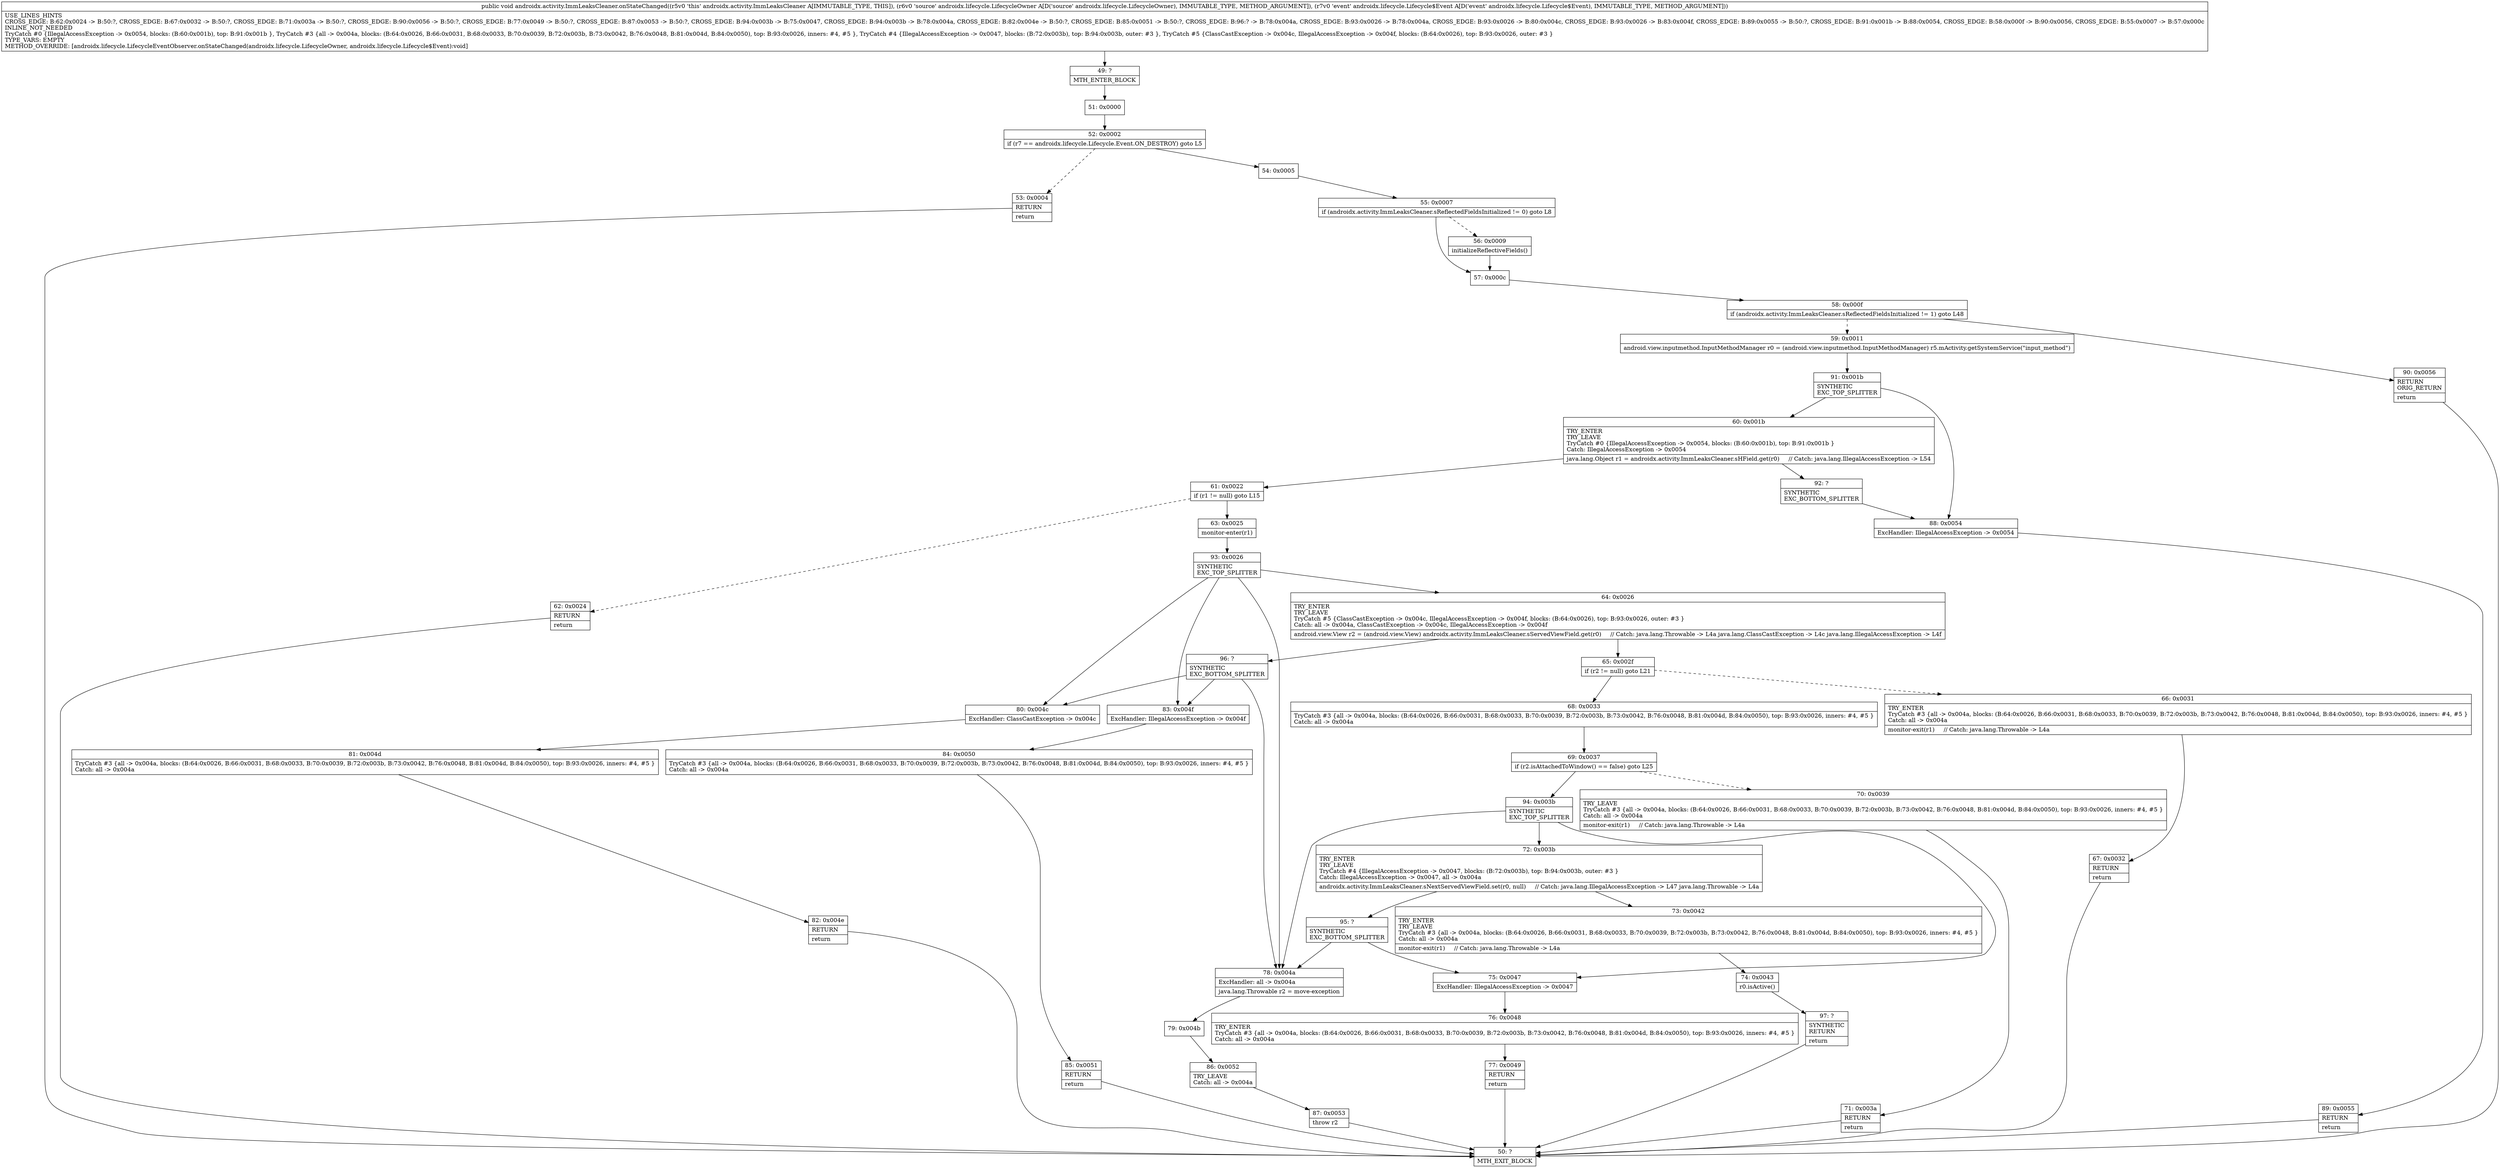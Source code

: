 digraph "CFG forandroidx.activity.ImmLeaksCleaner.onStateChanged(Landroidx\/lifecycle\/LifecycleOwner;Landroidx\/lifecycle\/Lifecycle$Event;)V" {
Node_49 [shape=record,label="{49\:\ ?|MTH_ENTER_BLOCK\l}"];
Node_51 [shape=record,label="{51\:\ 0x0000}"];
Node_52 [shape=record,label="{52\:\ 0x0002|if (r7 == androidx.lifecycle.Lifecycle.Event.ON_DESTROY) goto L5\l}"];
Node_53 [shape=record,label="{53\:\ 0x0004|RETURN\l|return\l}"];
Node_50 [shape=record,label="{50\:\ ?|MTH_EXIT_BLOCK\l}"];
Node_54 [shape=record,label="{54\:\ 0x0005}"];
Node_55 [shape=record,label="{55\:\ 0x0007|if (androidx.activity.ImmLeaksCleaner.sReflectedFieldsInitialized != 0) goto L8\l}"];
Node_56 [shape=record,label="{56\:\ 0x0009|initializeReflectiveFields()\l}"];
Node_57 [shape=record,label="{57\:\ 0x000c}"];
Node_58 [shape=record,label="{58\:\ 0x000f|if (androidx.activity.ImmLeaksCleaner.sReflectedFieldsInitialized != 1) goto L48\l}"];
Node_59 [shape=record,label="{59\:\ 0x0011|android.view.inputmethod.InputMethodManager r0 = (android.view.inputmethod.InputMethodManager) r5.mActivity.getSystemService(\"input_method\")\l}"];
Node_91 [shape=record,label="{91\:\ 0x001b|SYNTHETIC\lEXC_TOP_SPLITTER\l}"];
Node_60 [shape=record,label="{60\:\ 0x001b|TRY_ENTER\lTRY_LEAVE\lTryCatch #0 \{IllegalAccessException \-\> 0x0054, blocks: (B:60:0x001b), top: B:91:0x001b \}\lCatch: IllegalAccessException \-\> 0x0054\l|java.lang.Object r1 = androidx.activity.ImmLeaksCleaner.sHField.get(r0)     \/\/ Catch: java.lang.IllegalAccessException \-\> L54\l}"];
Node_61 [shape=record,label="{61\:\ 0x0022|if (r1 != null) goto L15\l}"];
Node_62 [shape=record,label="{62\:\ 0x0024|RETURN\l|return\l}"];
Node_63 [shape=record,label="{63\:\ 0x0025|monitor\-enter(r1)\l}"];
Node_93 [shape=record,label="{93\:\ 0x0026|SYNTHETIC\lEXC_TOP_SPLITTER\l}"];
Node_64 [shape=record,label="{64\:\ 0x0026|TRY_ENTER\lTRY_LEAVE\lTryCatch #5 \{ClassCastException \-\> 0x004c, IllegalAccessException \-\> 0x004f, blocks: (B:64:0x0026), top: B:93:0x0026, outer: #3 \}\lCatch: all \-\> 0x004a, ClassCastException \-\> 0x004c, IllegalAccessException \-\> 0x004f\l|android.view.View r2 = (android.view.View) androidx.activity.ImmLeaksCleaner.sServedViewField.get(r0)     \/\/ Catch: java.lang.Throwable \-\> L4a java.lang.ClassCastException \-\> L4c java.lang.IllegalAccessException \-\> L4f\l}"];
Node_65 [shape=record,label="{65\:\ 0x002f|if (r2 != null) goto L21\l}"];
Node_66 [shape=record,label="{66\:\ 0x0031|TRY_ENTER\lTryCatch #3 \{all \-\> 0x004a, blocks: (B:64:0x0026, B:66:0x0031, B:68:0x0033, B:70:0x0039, B:72:0x003b, B:73:0x0042, B:76:0x0048, B:81:0x004d, B:84:0x0050), top: B:93:0x0026, inners: #4, #5 \}\lCatch: all \-\> 0x004a\l|monitor\-exit(r1)     \/\/ Catch: java.lang.Throwable \-\> L4a\l}"];
Node_67 [shape=record,label="{67\:\ 0x0032|RETURN\l|return\l}"];
Node_68 [shape=record,label="{68\:\ 0x0033|TryCatch #3 \{all \-\> 0x004a, blocks: (B:64:0x0026, B:66:0x0031, B:68:0x0033, B:70:0x0039, B:72:0x003b, B:73:0x0042, B:76:0x0048, B:81:0x004d, B:84:0x0050), top: B:93:0x0026, inners: #4, #5 \}\lCatch: all \-\> 0x004a\l}"];
Node_69 [shape=record,label="{69\:\ 0x0037|if (r2.isAttachedToWindow() == false) goto L25\l}"];
Node_70 [shape=record,label="{70\:\ 0x0039|TRY_LEAVE\lTryCatch #3 \{all \-\> 0x004a, blocks: (B:64:0x0026, B:66:0x0031, B:68:0x0033, B:70:0x0039, B:72:0x003b, B:73:0x0042, B:76:0x0048, B:81:0x004d, B:84:0x0050), top: B:93:0x0026, inners: #4, #5 \}\lCatch: all \-\> 0x004a\l|monitor\-exit(r1)     \/\/ Catch: java.lang.Throwable \-\> L4a\l}"];
Node_71 [shape=record,label="{71\:\ 0x003a|RETURN\l|return\l}"];
Node_94 [shape=record,label="{94\:\ 0x003b|SYNTHETIC\lEXC_TOP_SPLITTER\l}"];
Node_72 [shape=record,label="{72\:\ 0x003b|TRY_ENTER\lTRY_LEAVE\lTryCatch #4 \{IllegalAccessException \-\> 0x0047, blocks: (B:72:0x003b), top: B:94:0x003b, outer: #3 \}\lCatch: IllegalAccessException \-\> 0x0047, all \-\> 0x004a\l|androidx.activity.ImmLeaksCleaner.sNextServedViewField.set(r0, null)     \/\/ Catch: java.lang.IllegalAccessException \-\> L47 java.lang.Throwable \-\> L4a\l}"];
Node_73 [shape=record,label="{73\:\ 0x0042|TRY_ENTER\lTRY_LEAVE\lTryCatch #3 \{all \-\> 0x004a, blocks: (B:64:0x0026, B:66:0x0031, B:68:0x0033, B:70:0x0039, B:72:0x003b, B:73:0x0042, B:76:0x0048, B:81:0x004d, B:84:0x0050), top: B:93:0x0026, inners: #4, #5 \}\lCatch: all \-\> 0x004a\l|monitor\-exit(r1)     \/\/ Catch: java.lang.Throwable \-\> L4a\l}"];
Node_74 [shape=record,label="{74\:\ 0x0043|r0.isActive()\l}"];
Node_97 [shape=record,label="{97\:\ ?|SYNTHETIC\lRETURN\l|return\l}"];
Node_95 [shape=record,label="{95\:\ ?|SYNTHETIC\lEXC_BOTTOM_SPLITTER\l}"];
Node_75 [shape=record,label="{75\:\ 0x0047|ExcHandler: IllegalAccessException \-\> 0x0047\l}"];
Node_76 [shape=record,label="{76\:\ 0x0048|TRY_ENTER\lTryCatch #3 \{all \-\> 0x004a, blocks: (B:64:0x0026, B:66:0x0031, B:68:0x0033, B:70:0x0039, B:72:0x003b, B:73:0x0042, B:76:0x0048, B:81:0x004d, B:84:0x0050), top: B:93:0x0026, inners: #4, #5 \}\lCatch: all \-\> 0x004a\l}"];
Node_77 [shape=record,label="{77\:\ 0x0049|RETURN\l|return\l}"];
Node_96 [shape=record,label="{96\:\ ?|SYNTHETIC\lEXC_BOTTOM_SPLITTER\l}"];
Node_78 [shape=record,label="{78\:\ 0x004a|ExcHandler: all \-\> 0x004a\l|java.lang.Throwable r2 = move\-exception\l}"];
Node_79 [shape=record,label="{79\:\ 0x004b}"];
Node_86 [shape=record,label="{86\:\ 0x0052|TRY_LEAVE\lCatch: all \-\> 0x004a\l}"];
Node_87 [shape=record,label="{87\:\ 0x0053|throw r2\l}"];
Node_80 [shape=record,label="{80\:\ 0x004c|ExcHandler: ClassCastException \-\> 0x004c\l}"];
Node_81 [shape=record,label="{81\:\ 0x004d|TryCatch #3 \{all \-\> 0x004a, blocks: (B:64:0x0026, B:66:0x0031, B:68:0x0033, B:70:0x0039, B:72:0x003b, B:73:0x0042, B:76:0x0048, B:81:0x004d, B:84:0x0050), top: B:93:0x0026, inners: #4, #5 \}\lCatch: all \-\> 0x004a\l}"];
Node_82 [shape=record,label="{82\:\ 0x004e|RETURN\l|return\l}"];
Node_83 [shape=record,label="{83\:\ 0x004f|ExcHandler: IllegalAccessException \-\> 0x004f\l}"];
Node_84 [shape=record,label="{84\:\ 0x0050|TryCatch #3 \{all \-\> 0x004a, blocks: (B:64:0x0026, B:66:0x0031, B:68:0x0033, B:70:0x0039, B:72:0x003b, B:73:0x0042, B:76:0x0048, B:81:0x004d, B:84:0x0050), top: B:93:0x0026, inners: #4, #5 \}\lCatch: all \-\> 0x004a\l}"];
Node_85 [shape=record,label="{85\:\ 0x0051|RETURN\l|return\l}"];
Node_92 [shape=record,label="{92\:\ ?|SYNTHETIC\lEXC_BOTTOM_SPLITTER\l}"];
Node_88 [shape=record,label="{88\:\ 0x0054|ExcHandler: IllegalAccessException \-\> 0x0054\l}"];
Node_89 [shape=record,label="{89\:\ 0x0055|RETURN\l|return\l}"];
Node_90 [shape=record,label="{90\:\ 0x0056|RETURN\lORIG_RETURN\l|return\l}"];
MethodNode[shape=record,label="{public void androidx.activity.ImmLeaksCleaner.onStateChanged((r5v0 'this' androidx.activity.ImmLeaksCleaner A[IMMUTABLE_TYPE, THIS]), (r6v0 'source' androidx.lifecycle.LifecycleOwner A[D('source' androidx.lifecycle.LifecycleOwner), IMMUTABLE_TYPE, METHOD_ARGUMENT]), (r7v0 'event' androidx.lifecycle.Lifecycle$Event A[D('event' androidx.lifecycle.Lifecycle$Event), IMMUTABLE_TYPE, METHOD_ARGUMENT]))  | USE_LINES_HINTS\lCROSS_EDGE: B:62:0x0024 \-\> B:50:?, CROSS_EDGE: B:67:0x0032 \-\> B:50:?, CROSS_EDGE: B:71:0x003a \-\> B:50:?, CROSS_EDGE: B:90:0x0056 \-\> B:50:?, CROSS_EDGE: B:77:0x0049 \-\> B:50:?, CROSS_EDGE: B:87:0x0053 \-\> B:50:?, CROSS_EDGE: B:94:0x003b \-\> B:75:0x0047, CROSS_EDGE: B:94:0x003b \-\> B:78:0x004a, CROSS_EDGE: B:82:0x004e \-\> B:50:?, CROSS_EDGE: B:85:0x0051 \-\> B:50:?, CROSS_EDGE: B:96:? \-\> B:78:0x004a, CROSS_EDGE: B:93:0x0026 \-\> B:78:0x004a, CROSS_EDGE: B:93:0x0026 \-\> B:80:0x004c, CROSS_EDGE: B:93:0x0026 \-\> B:83:0x004f, CROSS_EDGE: B:89:0x0055 \-\> B:50:?, CROSS_EDGE: B:91:0x001b \-\> B:88:0x0054, CROSS_EDGE: B:58:0x000f \-\> B:90:0x0056, CROSS_EDGE: B:55:0x0007 \-\> B:57:0x000c\lINLINE_NOT_NEEDED\lTryCatch #0 \{IllegalAccessException \-\> 0x0054, blocks: (B:60:0x001b), top: B:91:0x001b \}, TryCatch #3 \{all \-\> 0x004a, blocks: (B:64:0x0026, B:66:0x0031, B:68:0x0033, B:70:0x0039, B:72:0x003b, B:73:0x0042, B:76:0x0048, B:81:0x004d, B:84:0x0050), top: B:93:0x0026, inners: #4, #5 \}, TryCatch #4 \{IllegalAccessException \-\> 0x0047, blocks: (B:72:0x003b), top: B:94:0x003b, outer: #3 \}, TryCatch #5 \{ClassCastException \-\> 0x004c, IllegalAccessException \-\> 0x004f, blocks: (B:64:0x0026), top: B:93:0x0026, outer: #3 \}\lTYPE_VARS: EMPTY\lMETHOD_OVERRIDE: [androidx.lifecycle.LifecycleEventObserver.onStateChanged(androidx.lifecycle.LifecycleOwner, androidx.lifecycle.Lifecycle$Event):void]\l}"];
MethodNode -> Node_49;Node_49 -> Node_51;
Node_51 -> Node_52;
Node_52 -> Node_53[style=dashed];
Node_52 -> Node_54;
Node_53 -> Node_50;
Node_54 -> Node_55;
Node_55 -> Node_56[style=dashed];
Node_55 -> Node_57;
Node_56 -> Node_57;
Node_57 -> Node_58;
Node_58 -> Node_59[style=dashed];
Node_58 -> Node_90;
Node_59 -> Node_91;
Node_91 -> Node_60;
Node_91 -> Node_88;
Node_60 -> Node_61;
Node_60 -> Node_92;
Node_61 -> Node_62[style=dashed];
Node_61 -> Node_63;
Node_62 -> Node_50;
Node_63 -> Node_93;
Node_93 -> Node_64;
Node_93 -> Node_78;
Node_93 -> Node_80;
Node_93 -> Node_83;
Node_64 -> Node_65;
Node_64 -> Node_96;
Node_65 -> Node_66[style=dashed];
Node_65 -> Node_68;
Node_66 -> Node_67;
Node_67 -> Node_50;
Node_68 -> Node_69;
Node_69 -> Node_70[style=dashed];
Node_69 -> Node_94;
Node_70 -> Node_71;
Node_71 -> Node_50;
Node_94 -> Node_72;
Node_94 -> Node_75;
Node_94 -> Node_78;
Node_72 -> Node_73;
Node_72 -> Node_95;
Node_73 -> Node_74;
Node_74 -> Node_97;
Node_97 -> Node_50;
Node_95 -> Node_75;
Node_95 -> Node_78;
Node_75 -> Node_76;
Node_76 -> Node_77;
Node_77 -> Node_50;
Node_96 -> Node_80;
Node_96 -> Node_83;
Node_96 -> Node_78;
Node_78 -> Node_79;
Node_79 -> Node_86;
Node_86 -> Node_87;
Node_87 -> Node_50;
Node_80 -> Node_81;
Node_81 -> Node_82;
Node_82 -> Node_50;
Node_83 -> Node_84;
Node_84 -> Node_85;
Node_85 -> Node_50;
Node_92 -> Node_88;
Node_88 -> Node_89;
Node_89 -> Node_50;
Node_90 -> Node_50;
}

